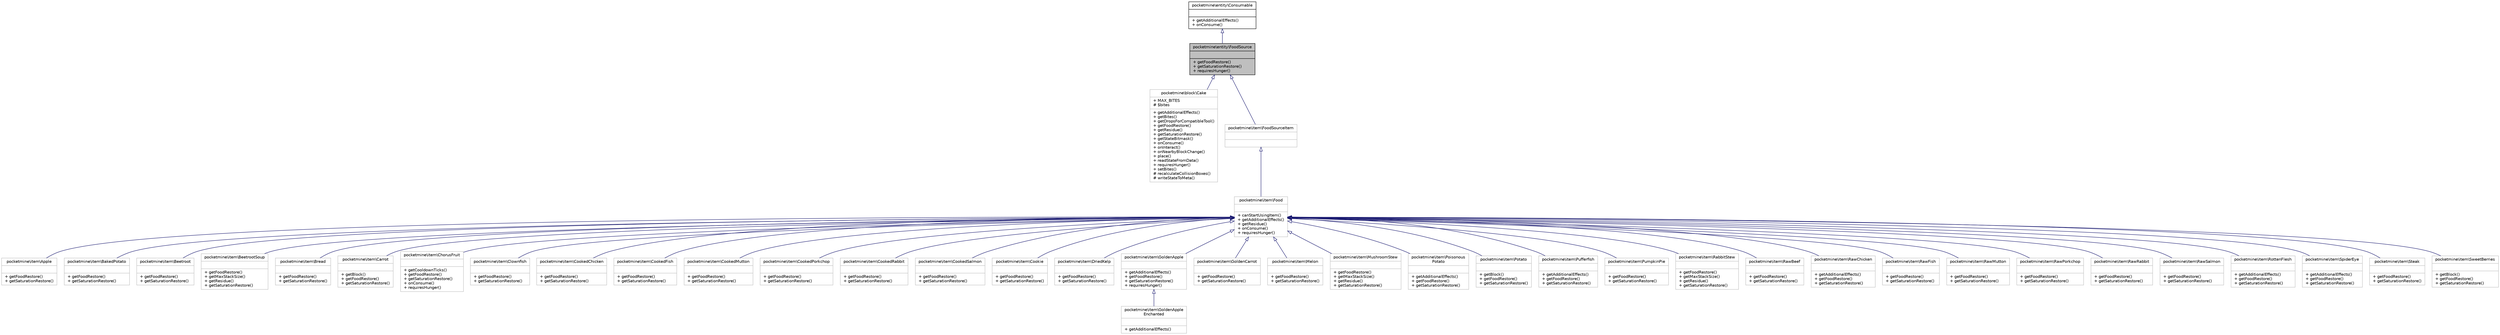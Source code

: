 digraph "pocketmine\entity\FoodSource"
{
 // INTERACTIVE_SVG=YES
 // LATEX_PDF_SIZE
  edge [fontname="Helvetica",fontsize="10",labelfontname="Helvetica",labelfontsize="10"];
  node [fontname="Helvetica",fontsize="10",shape=record];
  Node1 [label="{pocketmine\\entity\\FoodSource\n||+ getFoodRestore()\l+ getSaturationRestore()\l+ requiresHunger()\l}",height=0.2,width=0.4,color="black", fillcolor="grey75", style="filled", fontcolor="black",tooltip=" "];
  Node2 -> Node1 [dir="back",color="midnightblue",fontsize="10",style="solid",arrowtail="onormal",fontname="Helvetica"];
  Node2 [label="{pocketmine\\entity\\Consumable\n||+ getAdditionalEffects()\l+ onConsume()\l}",height=0.2,width=0.4,color="black", fillcolor="white", style="filled",URL="$db/d3f/interfacepocketmine_1_1entity_1_1_consumable.html",tooltip=" "];
  Node1 -> Node3 [dir="back",color="midnightblue",fontsize="10",style="solid",arrowtail="onormal",fontname="Helvetica"];
  Node3 [label="{pocketmine\\block\\Cake\n|+ MAX_BITES\l# $bites\l|+ getAdditionalEffects()\l+ getBites()\l+ getDropsForCompatibleTool()\l+ getFoodRestore()\l+ getResidue()\l+ getSaturationRestore()\l+ getStateBitmask()\l+ onConsume()\l+ onInteract()\l+ onNearbyBlockChange()\l+ place()\l+ readStateFromData()\l+ requiresHunger()\l+ setBites()\l# recalculateCollisionBoxes()\l# writeStateToMeta()\l}",height=0.2,width=0.4,color="grey75", fillcolor="white", style="filled",URL="$df/d1c/classpocketmine_1_1block_1_1_cake.html",tooltip=" "];
  Node1 -> Node4 [dir="back",color="midnightblue",fontsize="10",style="solid",arrowtail="onormal",fontname="Helvetica"];
  Node4 [label="{pocketmine\\item\\FoodSourceItem\n||}",height=0.2,width=0.4,color="grey75", fillcolor="white", style="filled",URL="$de/d44/interfacepocketmine_1_1item_1_1_food_source_item.html",tooltip=" "];
  Node4 -> Node5 [dir="back",color="midnightblue",fontsize="10",style="solid",arrowtail="onormal",fontname="Helvetica"];
  Node5 [label="{pocketmine\\item\\Food\n||+ canStartUsingItem()\l+ getAdditionalEffects()\l+ getResidue()\l+ onConsume()\l+ requiresHunger()\l}",height=0.2,width=0.4,color="grey75", fillcolor="white", style="filled",URL="$dc/de1/classpocketmine_1_1item_1_1_food.html",tooltip=" "];
  Node5 -> Node6 [dir="back",color="midnightblue",fontsize="10",style="solid",arrowtail="onormal",fontname="Helvetica"];
  Node6 [label="{pocketmine\\item\\Apple\n||+ getFoodRestore()\l+ getSaturationRestore()\l}",height=0.2,width=0.4,color="grey75", fillcolor="white", style="filled",URL="$dd/dd1/classpocketmine_1_1item_1_1_apple.html",tooltip=" "];
  Node5 -> Node7 [dir="back",color="midnightblue",fontsize="10",style="solid",arrowtail="onormal",fontname="Helvetica"];
  Node7 [label="{pocketmine\\item\\BakedPotato\n||+ getFoodRestore()\l+ getSaturationRestore()\l}",height=0.2,width=0.4,color="grey75", fillcolor="white", style="filled",URL="$d2/d25/classpocketmine_1_1item_1_1_baked_potato.html",tooltip=" "];
  Node5 -> Node8 [dir="back",color="midnightblue",fontsize="10",style="solid",arrowtail="onormal",fontname="Helvetica"];
  Node8 [label="{pocketmine\\item\\Beetroot\n||+ getFoodRestore()\l+ getSaturationRestore()\l}",height=0.2,width=0.4,color="grey75", fillcolor="white", style="filled",URL="$d2/dd2/classpocketmine_1_1item_1_1_beetroot.html",tooltip=" "];
  Node5 -> Node9 [dir="back",color="midnightblue",fontsize="10",style="solid",arrowtail="onormal",fontname="Helvetica"];
  Node9 [label="{pocketmine\\item\\BeetrootSoup\n||+ getFoodRestore()\l+ getMaxStackSize()\l+ getResidue()\l+ getSaturationRestore()\l}",height=0.2,width=0.4,color="grey75", fillcolor="white", style="filled",URL="$df/d75/classpocketmine_1_1item_1_1_beetroot_soup.html",tooltip=" "];
  Node5 -> Node10 [dir="back",color="midnightblue",fontsize="10",style="solid",arrowtail="onormal",fontname="Helvetica"];
  Node10 [label="{pocketmine\\item\\Bread\n||+ getFoodRestore()\l+ getSaturationRestore()\l}",height=0.2,width=0.4,color="grey75", fillcolor="white", style="filled",URL="$dd/d60/classpocketmine_1_1item_1_1_bread.html",tooltip=" "];
  Node5 -> Node11 [dir="back",color="midnightblue",fontsize="10",style="solid",arrowtail="onormal",fontname="Helvetica"];
  Node11 [label="{pocketmine\\item\\Carrot\n||+ getBlock()\l+ getFoodRestore()\l+ getSaturationRestore()\l}",height=0.2,width=0.4,color="grey75", fillcolor="white", style="filled",URL="$d4/d82/classpocketmine_1_1item_1_1_carrot.html",tooltip=" "];
  Node5 -> Node12 [dir="back",color="midnightblue",fontsize="10",style="solid",arrowtail="onormal",fontname="Helvetica"];
  Node12 [label="{pocketmine\\item\\ChorusFruit\n||+ getCooldownTicks()\l+ getFoodRestore()\l+ getSaturationRestore()\l+ onConsume()\l+ requiresHunger()\l}",height=0.2,width=0.4,color="grey75", fillcolor="white", style="filled",URL="$de/d16/classpocketmine_1_1item_1_1_chorus_fruit.html",tooltip=" "];
  Node5 -> Node13 [dir="back",color="midnightblue",fontsize="10",style="solid",arrowtail="onormal",fontname="Helvetica"];
  Node13 [label="{pocketmine\\item\\Clownfish\n||+ getFoodRestore()\l+ getSaturationRestore()\l}",height=0.2,width=0.4,color="grey75", fillcolor="white", style="filled",URL="$df/d43/classpocketmine_1_1item_1_1_clownfish.html",tooltip=" "];
  Node5 -> Node14 [dir="back",color="midnightblue",fontsize="10",style="solid",arrowtail="onormal",fontname="Helvetica"];
  Node14 [label="{pocketmine\\item\\CookedChicken\n||+ getFoodRestore()\l+ getSaturationRestore()\l}",height=0.2,width=0.4,color="grey75", fillcolor="white", style="filled",URL="$de/d45/classpocketmine_1_1item_1_1_cooked_chicken.html",tooltip=" "];
  Node5 -> Node15 [dir="back",color="midnightblue",fontsize="10",style="solid",arrowtail="onormal",fontname="Helvetica"];
  Node15 [label="{pocketmine\\item\\CookedFish\n||+ getFoodRestore()\l+ getSaturationRestore()\l}",height=0.2,width=0.4,color="grey75", fillcolor="white", style="filled",URL="$dc/dc2/classpocketmine_1_1item_1_1_cooked_fish.html",tooltip=" "];
  Node5 -> Node16 [dir="back",color="midnightblue",fontsize="10",style="solid",arrowtail="onormal",fontname="Helvetica"];
  Node16 [label="{pocketmine\\item\\CookedMutton\n||+ getFoodRestore()\l+ getSaturationRestore()\l}",height=0.2,width=0.4,color="grey75", fillcolor="white", style="filled",URL="$d1/d50/classpocketmine_1_1item_1_1_cooked_mutton.html",tooltip=" "];
  Node5 -> Node17 [dir="back",color="midnightblue",fontsize="10",style="solid",arrowtail="onormal",fontname="Helvetica"];
  Node17 [label="{pocketmine\\item\\CookedPorkchop\n||+ getFoodRestore()\l+ getSaturationRestore()\l}",height=0.2,width=0.4,color="grey75", fillcolor="white", style="filled",URL="$dc/db1/classpocketmine_1_1item_1_1_cooked_porkchop.html",tooltip=" "];
  Node5 -> Node18 [dir="back",color="midnightblue",fontsize="10",style="solid",arrowtail="onormal",fontname="Helvetica"];
  Node18 [label="{pocketmine\\item\\CookedRabbit\n||+ getFoodRestore()\l+ getSaturationRestore()\l}",height=0.2,width=0.4,color="grey75", fillcolor="white", style="filled",URL="$dc/d54/classpocketmine_1_1item_1_1_cooked_rabbit.html",tooltip=" "];
  Node5 -> Node19 [dir="back",color="midnightblue",fontsize="10",style="solid",arrowtail="onormal",fontname="Helvetica"];
  Node19 [label="{pocketmine\\item\\CookedSalmon\n||+ getFoodRestore()\l+ getSaturationRestore()\l}",height=0.2,width=0.4,color="grey75", fillcolor="white", style="filled",URL="$dd/d3a/classpocketmine_1_1item_1_1_cooked_salmon.html",tooltip=" "];
  Node5 -> Node20 [dir="back",color="midnightblue",fontsize="10",style="solid",arrowtail="onormal",fontname="Helvetica"];
  Node20 [label="{pocketmine\\item\\Cookie\n||+ getFoodRestore()\l+ getSaturationRestore()\l}",height=0.2,width=0.4,color="grey75", fillcolor="white", style="filled",URL="$d9/d0a/classpocketmine_1_1item_1_1_cookie.html",tooltip=" "];
  Node5 -> Node21 [dir="back",color="midnightblue",fontsize="10",style="solid",arrowtail="onormal",fontname="Helvetica"];
  Node21 [label="{pocketmine\\item\\DriedKelp\n||+ getFoodRestore()\l+ getSaturationRestore()\l}",height=0.2,width=0.4,color="grey75", fillcolor="white", style="filled",URL="$d8/d04/classpocketmine_1_1item_1_1_dried_kelp.html",tooltip=" "];
  Node5 -> Node22 [dir="back",color="midnightblue",fontsize="10",style="solid",arrowtail="onormal",fontname="Helvetica"];
  Node22 [label="{pocketmine\\item\\GoldenApple\n||+ getAdditionalEffects()\l+ getFoodRestore()\l+ getSaturationRestore()\l+ requiresHunger()\l}",height=0.2,width=0.4,color="grey75", fillcolor="white", style="filled",URL="$db/dc4/classpocketmine_1_1item_1_1_golden_apple.html",tooltip=" "];
  Node22 -> Node23 [dir="back",color="midnightblue",fontsize="10",style="solid",arrowtail="onormal",fontname="Helvetica"];
  Node23 [label="{pocketmine\\item\\GoldenApple\lEnchanted\n||+ getAdditionalEffects()\l}",height=0.2,width=0.4,color="grey75", fillcolor="white", style="filled",URL="$d7/dd7/classpocketmine_1_1item_1_1_golden_apple_enchanted.html",tooltip=" "];
  Node5 -> Node24 [dir="back",color="midnightblue",fontsize="10",style="solid",arrowtail="onormal",fontname="Helvetica"];
  Node24 [label="{pocketmine\\item\\GoldenCarrot\n||+ getFoodRestore()\l+ getSaturationRestore()\l}",height=0.2,width=0.4,color="grey75", fillcolor="white", style="filled",URL="$d3/d87/classpocketmine_1_1item_1_1_golden_carrot.html",tooltip=" "];
  Node5 -> Node25 [dir="back",color="midnightblue",fontsize="10",style="solid",arrowtail="onormal",fontname="Helvetica"];
  Node25 [label="{pocketmine\\item\\Melon\n||+ getFoodRestore()\l+ getSaturationRestore()\l}",height=0.2,width=0.4,color="grey75", fillcolor="white", style="filled",URL="$d7/da1/classpocketmine_1_1item_1_1_melon.html",tooltip=" "];
  Node5 -> Node26 [dir="back",color="midnightblue",fontsize="10",style="solid",arrowtail="onormal",fontname="Helvetica"];
  Node26 [label="{pocketmine\\item\\MushroomStew\n||+ getFoodRestore()\l+ getMaxStackSize()\l+ getResidue()\l+ getSaturationRestore()\l}",height=0.2,width=0.4,color="grey75", fillcolor="white", style="filled",URL="$dd/d02/classpocketmine_1_1item_1_1_mushroom_stew.html",tooltip=" "];
  Node5 -> Node27 [dir="back",color="midnightblue",fontsize="10",style="solid",arrowtail="onormal",fontname="Helvetica"];
  Node27 [label="{pocketmine\\item\\Poisonous\lPotato\n||+ getAdditionalEffects()\l+ getFoodRestore()\l+ getSaturationRestore()\l}",height=0.2,width=0.4,color="grey75", fillcolor="white", style="filled",URL="$d4/dfa/classpocketmine_1_1item_1_1_poisonous_potato.html",tooltip=" "];
  Node5 -> Node28 [dir="back",color="midnightblue",fontsize="10",style="solid",arrowtail="onormal",fontname="Helvetica"];
  Node28 [label="{pocketmine\\item\\Potato\n||+ getBlock()\l+ getFoodRestore()\l+ getSaturationRestore()\l}",height=0.2,width=0.4,color="grey75", fillcolor="white", style="filled",URL="$db/d9d/classpocketmine_1_1item_1_1_potato.html",tooltip=" "];
  Node5 -> Node29 [dir="back",color="midnightblue",fontsize="10",style="solid",arrowtail="onormal",fontname="Helvetica"];
  Node29 [label="{pocketmine\\item\\Pufferfish\n||+ getAdditionalEffects()\l+ getFoodRestore()\l+ getSaturationRestore()\l}",height=0.2,width=0.4,color="grey75", fillcolor="white", style="filled",URL="$d6/d29/classpocketmine_1_1item_1_1_pufferfish.html",tooltip=" "];
  Node5 -> Node30 [dir="back",color="midnightblue",fontsize="10",style="solid",arrowtail="onormal",fontname="Helvetica"];
  Node30 [label="{pocketmine\\item\\PumpkinPie\n||+ getFoodRestore()\l+ getSaturationRestore()\l}",height=0.2,width=0.4,color="grey75", fillcolor="white", style="filled",URL="$d3/da8/classpocketmine_1_1item_1_1_pumpkin_pie.html",tooltip=" "];
  Node5 -> Node31 [dir="back",color="midnightblue",fontsize="10",style="solid",arrowtail="onormal",fontname="Helvetica"];
  Node31 [label="{pocketmine\\item\\RabbitStew\n||+ getFoodRestore()\l+ getMaxStackSize()\l+ getResidue()\l+ getSaturationRestore()\l}",height=0.2,width=0.4,color="grey75", fillcolor="white", style="filled",URL="$d9/dda/classpocketmine_1_1item_1_1_rabbit_stew.html",tooltip=" "];
  Node5 -> Node32 [dir="back",color="midnightblue",fontsize="10",style="solid",arrowtail="onormal",fontname="Helvetica"];
  Node32 [label="{pocketmine\\item\\RawBeef\n||+ getFoodRestore()\l+ getSaturationRestore()\l}",height=0.2,width=0.4,color="grey75", fillcolor="white", style="filled",URL="$d9/d44/classpocketmine_1_1item_1_1_raw_beef.html",tooltip=" "];
  Node5 -> Node33 [dir="back",color="midnightblue",fontsize="10",style="solid",arrowtail="onormal",fontname="Helvetica"];
  Node33 [label="{pocketmine\\item\\RawChicken\n||+ getAdditionalEffects()\l+ getFoodRestore()\l+ getSaturationRestore()\l}",height=0.2,width=0.4,color="grey75", fillcolor="white", style="filled",URL="$df/d8a/classpocketmine_1_1item_1_1_raw_chicken.html",tooltip=" "];
  Node5 -> Node34 [dir="back",color="midnightblue",fontsize="10",style="solid",arrowtail="onormal",fontname="Helvetica"];
  Node34 [label="{pocketmine\\item\\RawFish\n||+ getFoodRestore()\l+ getSaturationRestore()\l}",height=0.2,width=0.4,color="grey75", fillcolor="white", style="filled",URL="$d6/d9e/classpocketmine_1_1item_1_1_raw_fish.html",tooltip=" "];
  Node5 -> Node35 [dir="back",color="midnightblue",fontsize="10",style="solid",arrowtail="onormal",fontname="Helvetica"];
  Node35 [label="{pocketmine\\item\\RawMutton\n||+ getFoodRestore()\l+ getSaturationRestore()\l}",height=0.2,width=0.4,color="grey75", fillcolor="white", style="filled",URL="$d4/dc8/classpocketmine_1_1item_1_1_raw_mutton.html",tooltip=" "];
  Node5 -> Node36 [dir="back",color="midnightblue",fontsize="10",style="solid",arrowtail="onormal",fontname="Helvetica"];
  Node36 [label="{pocketmine\\item\\RawPorkchop\n||+ getFoodRestore()\l+ getSaturationRestore()\l}",height=0.2,width=0.4,color="grey75", fillcolor="white", style="filled",URL="$d7/dfe/classpocketmine_1_1item_1_1_raw_porkchop.html",tooltip=" "];
  Node5 -> Node37 [dir="back",color="midnightblue",fontsize="10",style="solid",arrowtail="onormal",fontname="Helvetica"];
  Node37 [label="{pocketmine\\item\\RawRabbit\n||+ getFoodRestore()\l+ getSaturationRestore()\l}",height=0.2,width=0.4,color="grey75", fillcolor="white", style="filled",URL="$d3/d58/classpocketmine_1_1item_1_1_raw_rabbit.html",tooltip=" "];
  Node5 -> Node38 [dir="back",color="midnightblue",fontsize="10",style="solid",arrowtail="onormal",fontname="Helvetica"];
  Node38 [label="{pocketmine\\item\\RawSalmon\n||+ getFoodRestore()\l+ getSaturationRestore()\l}",height=0.2,width=0.4,color="grey75", fillcolor="white", style="filled",URL="$df/da2/classpocketmine_1_1item_1_1_raw_salmon.html",tooltip=" "];
  Node5 -> Node39 [dir="back",color="midnightblue",fontsize="10",style="solid",arrowtail="onormal",fontname="Helvetica"];
  Node39 [label="{pocketmine\\item\\RottenFlesh\n||+ getAdditionalEffects()\l+ getFoodRestore()\l+ getSaturationRestore()\l}",height=0.2,width=0.4,color="grey75", fillcolor="white", style="filled",URL="$dd/d1a/classpocketmine_1_1item_1_1_rotten_flesh.html",tooltip=" "];
  Node5 -> Node40 [dir="back",color="midnightblue",fontsize="10",style="solid",arrowtail="onormal",fontname="Helvetica"];
  Node40 [label="{pocketmine\\item\\SpiderEye\n||+ getAdditionalEffects()\l+ getFoodRestore()\l+ getSaturationRestore()\l}",height=0.2,width=0.4,color="grey75", fillcolor="white", style="filled",URL="$d8/d83/classpocketmine_1_1item_1_1_spider_eye.html",tooltip=" "];
  Node5 -> Node41 [dir="back",color="midnightblue",fontsize="10",style="solid",arrowtail="onormal",fontname="Helvetica"];
  Node41 [label="{pocketmine\\item\\Steak\n||+ getFoodRestore()\l+ getSaturationRestore()\l}",height=0.2,width=0.4,color="grey75", fillcolor="white", style="filled",URL="$df/dac/classpocketmine_1_1item_1_1_steak.html",tooltip=" "];
  Node5 -> Node42 [dir="back",color="midnightblue",fontsize="10",style="solid",arrowtail="onormal",fontname="Helvetica"];
  Node42 [label="{pocketmine\\item\\SweetBerries\n||+ getBlock()\l+ getFoodRestore()\l+ getSaturationRestore()\l}",height=0.2,width=0.4,color="grey75", fillcolor="white", style="filled",URL="$d6/da0/classpocketmine_1_1item_1_1_sweet_berries.html",tooltip=" "];
}
